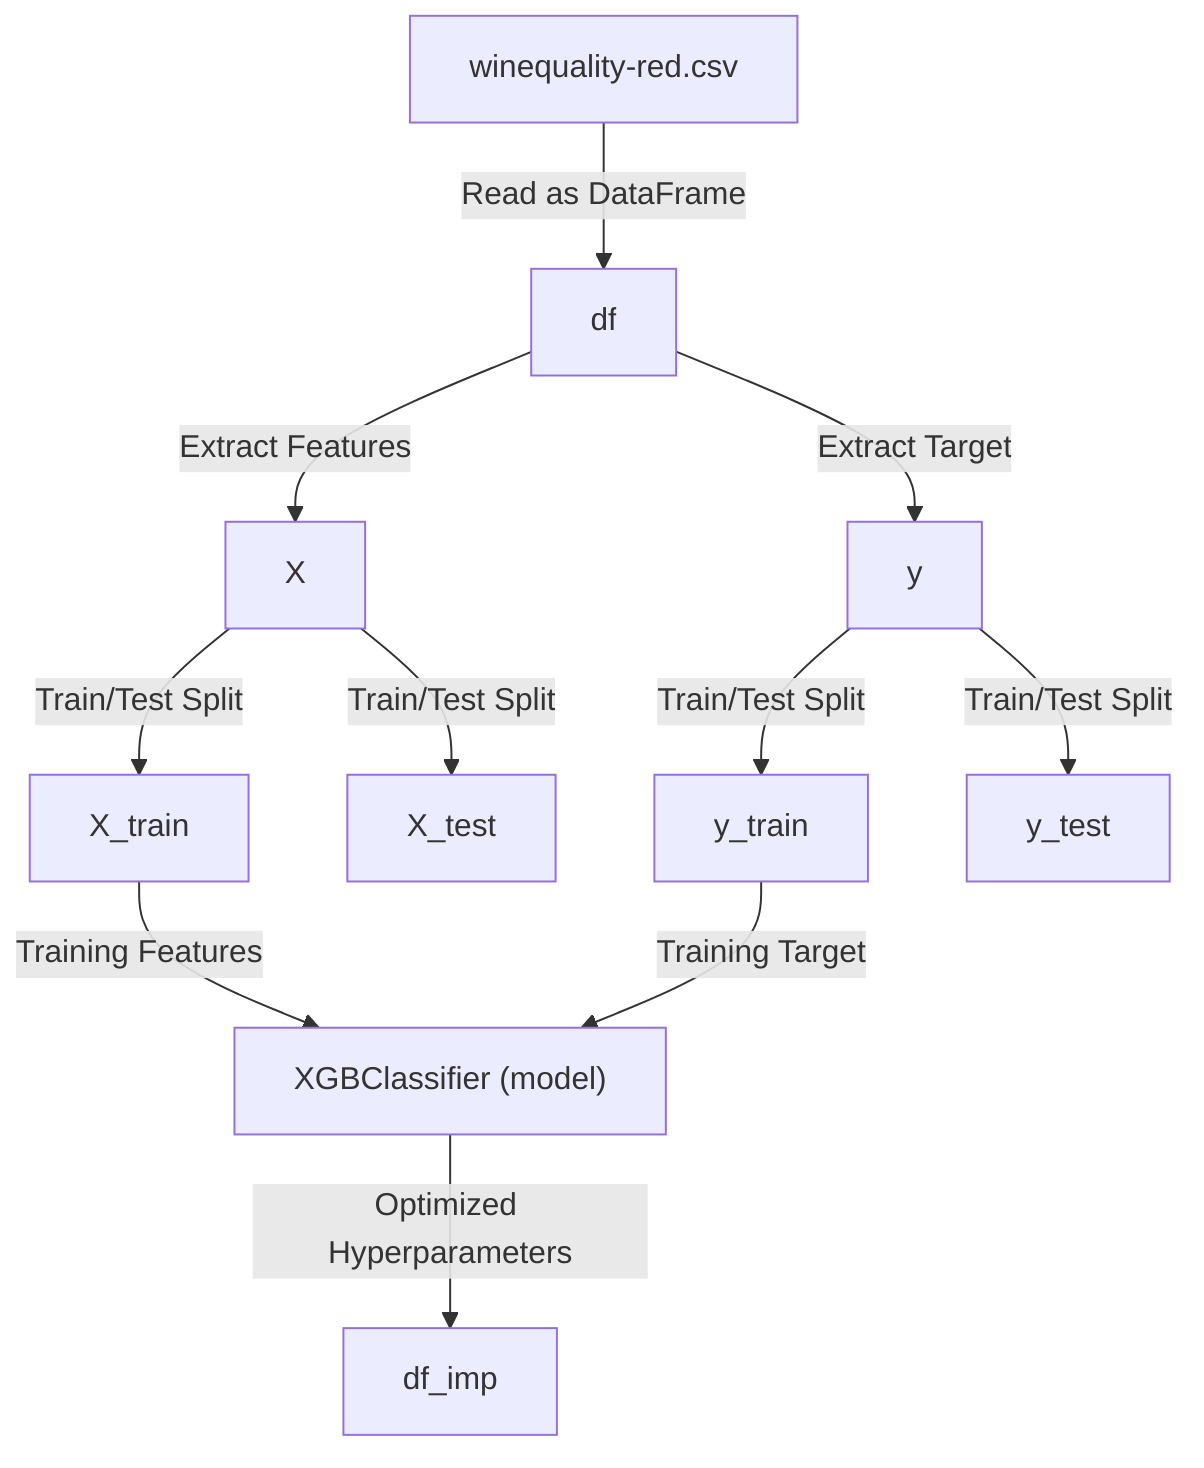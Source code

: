 graph TD;
    %% Data Sources
    A["winequality-red.csv"] -->|Read as DataFrame| B["df"];
    
    %% Data Preparation
    B -->|Extract Features| C["X"];
    B -->|Extract Target| D["y"];
    C -->|Train/Test Split| E["X_train"] & F["X_test"];
    D -->|Train/Test Split| G["y_train"] & H["y_test"];
    
    %% Model Training
    E -->|Training Features| I["XGBClassifier (model)"];
    G -->|Training Target| I;
    I -->|Optimized Hyperparameters| J["df_imp"];
    
    %% Comments
    %% A: Data source containing wine characteristics and quality
    %% B: DataFrame containing the loaded data
    %% C: Features used for training
    %% D: Target variable indicating wine quality
    %% E & G: Training data split
    %% F & H: Testing data split
    %% I: Machine learning model used for prediction
    %% J: DataFrame containing feature importance after model training